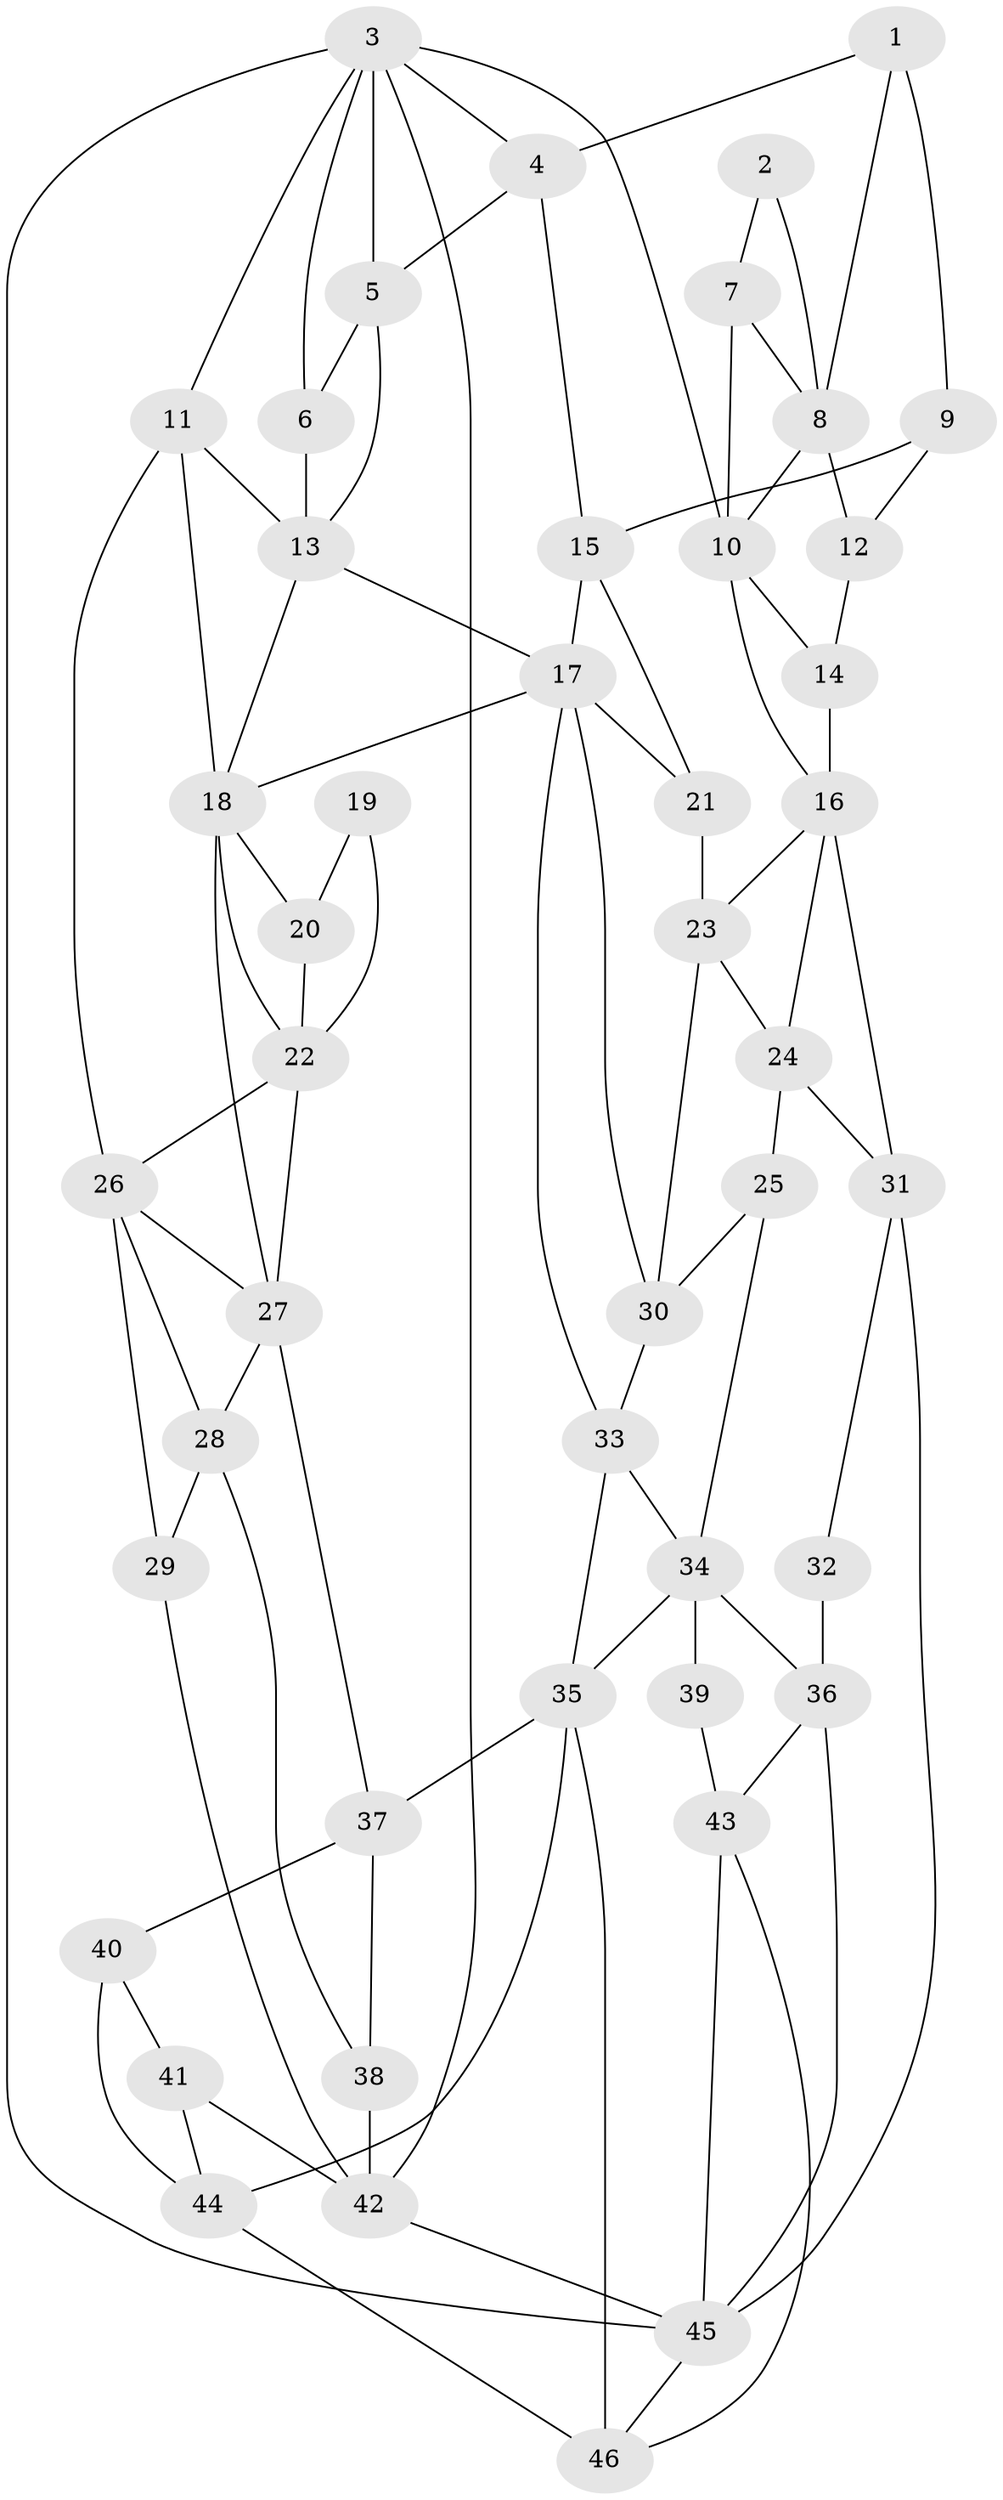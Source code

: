 // original degree distribution, {3: 0.013333333333333334, 4: 0.24, 6: 0.22666666666666666, 5: 0.52}
// Generated by graph-tools (version 1.1) at 2025/38/03/04/25 23:38:33]
// undirected, 46 vertices, 91 edges
graph export_dot {
  node [color=gray90,style=filled];
  1;
  2;
  3;
  4;
  5;
  6;
  7;
  8;
  9;
  10;
  11;
  12;
  13;
  14;
  15;
  16;
  17;
  18;
  19;
  20;
  21;
  22;
  23;
  24;
  25;
  26;
  27;
  28;
  29;
  30;
  31;
  32;
  33;
  34;
  35;
  36;
  37;
  38;
  39;
  40;
  41;
  42;
  43;
  44;
  45;
  46;
  1 -- 4 [weight=1.0];
  1 -- 8 [weight=1.0];
  1 -- 9 [weight=1.0];
  2 -- 7 [weight=1.0];
  2 -- 8 [weight=1.0];
  3 -- 4 [weight=1.0];
  3 -- 5 [weight=1.0];
  3 -- 6 [weight=1.0];
  3 -- 10 [weight=1.0];
  3 -- 11 [weight=1.0];
  3 -- 42 [weight=1.0];
  3 -- 45 [weight=1.0];
  4 -- 5 [weight=1.0];
  4 -- 15 [weight=1.0];
  5 -- 6 [weight=3.0];
  5 -- 13 [weight=1.0];
  6 -- 13 [weight=2.0];
  7 -- 8 [weight=2.0];
  7 -- 10 [weight=1.0];
  8 -- 10 [weight=1.0];
  8 -- 12 [weight=1.0];
  9 -- 12 [weight=2.0];
  9 -- 15 [weight=1.0];
  10 -- 14 [weight=1.0];
  10 -- 16 [weight=1.0];
  11 -- 13 [weight=1.0];
  11 -- 18 [weight=1.0];
  11 -- 26 [weight=1.0];
  12 -- 14 [weight=2.0];
  13 -- 17 [weight=1.0];
  13 -- 18 [weight=1.0];
  14 -- 16 [weight=2.0];
  15 -- 17 [weight=1.0];
  15 -- 21 [weight=1.0];
  16 -- 23 [weight=1.0];
  16 -- 24 [weight=1.0];
  16 -- 31 [weight=1.0];
  17 -- 18 [weight=1.0];
  17 -- 21 [weight=1.0];
  17 -- 30 [weight=1.0];
  17 -- 33 [weight=1.0];
  18 -- 20 [weight=1.0];
  18 -- 22 [weight=1.0];
  18 -- 27 [weight=1.0];
  19 -- 20 [weight=2.0];
  19 -- 22 [weight=2.0];
  20 -- 22 [weight=1.0];
  21 -- 23 [weight=2.0];
  22 -- 26 [weight=1.0];
  22 -- 27 [weight=1.0];
  23 -- 24 [weight=1.0];
  23 -- 30 [weight=1.0];
  24 -- 25 [weight=1.0];
  24 -- 31 [weight=1.0];
  25 -- 30 [weight=2.0];
  25 -- 34 [weight=1.0];
  26 -- 27 [weight=1.0];
  26 -- 28 [weight=1.0];
  26 -- 29 [weight=2.0];
  27 -- 28 [weight=1.0];
  27 -- 37 [weight=1.0];
  28 -- 29 [weight=1.0];
  28 -- 38 [weight=1.0];
  29 -- 42 [weight=1.0];
  30 -- 33 [weight=2.0];
  31 -- 32 [weight=1.0];
  31 -- 45 [weight=1.0];
  32 -- 36 [weight=2.0];
  33 -- 34 [weight=1.0];
  33 -- 35 [weight=2.0];
  34 -- 35 [weight=1.0];
  34 -- 36 [weight=1.0];
  34 -- 39 [weight=2.0];
  35 -- 37 [weight=1.0];
  35 -- 44 [weight=1.0];
  35 -- 46 [weight=1.0];
  36 -- 43 [weight=2.0];
  36 -- 45 [weight=1.0];
  37 -- 38 [weight=1.0];
  37 -- 40 [weight=1.0];
  38 -- 42 [weight=2.0];
  39 -- 43 [weight=2.0];
  40 -- 41 [weight=1.0];
  40 -- 44 [weight=2.0];
  41 -- 42 [weight=1.0];
  41 -- 44 [weight=1.0];
  42 -- 45 [weight=1.0];
  43 -- 45 [weight=1.0];
  43 -- 46 [weight=1.0];
  44 -- 46 [weight=2.0];
  45 -- 46 [weight=1.0];
}
